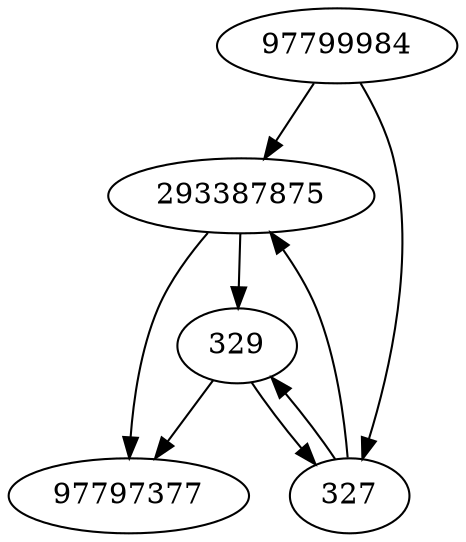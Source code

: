 strict digraph  {
97797377;
293387875;
327;
329;
97799984;
293387875 -> 97797377;
293387875 -> 329;
327 -> 293387875;
327 -> 329;
329 -> 97797377;
329 -> 327;
97799984 -> 293387875;
97799984 -> 327;
}
